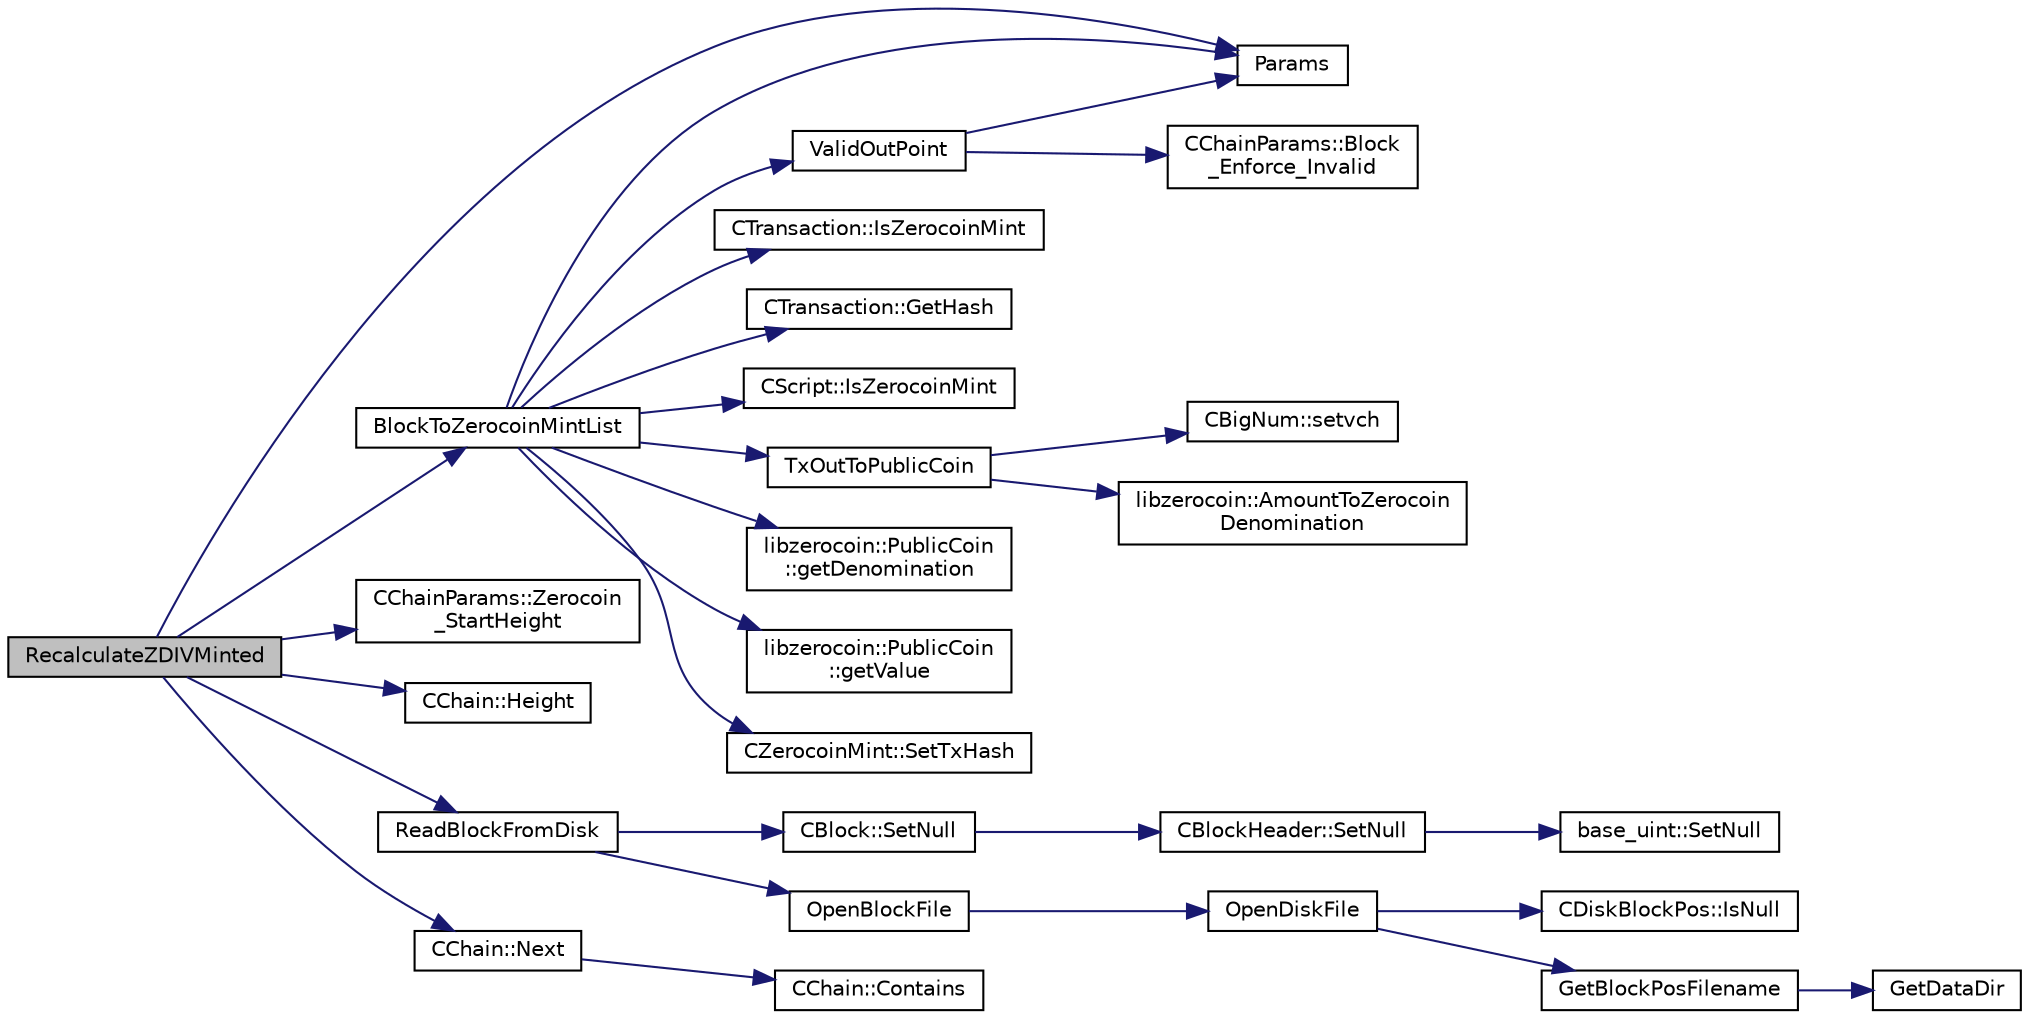 digraph "RecalculateZDIVMinted"
{
  edge [fontname="Helvetica",fontsize="10",labelfontname="Helvetica",labelfontsize="10"];
  node [fontname="Helvetica",fontsize="10",shape=record];
  rankdir="LR";
  Node1349 [label="RecalculateZDIVMinted",height=0.2,width=0.4,color="black", fillcolor="grey75", style="filled", fontcolor="black"];
  Node1349 -> Node1350 [color="midnightblue",fontsize="10",style="solid",fontname="Helvetica"];
  Node1350 [label="Params",height=0.2,width=0.4,color="black", fillcolor="white", style="filled",URL="$chainparams_8cpp.html#ace5c5b706d71a324a417dd2db394fd4a",tooltip="Return the currently selected parameters. "];
  Node1349 -> Node1351 [color="midnightblue",fontsize="10",style="solid",fontname="Helvetica"];
  Node1351 [label="CChainParams::Zerocoin\l_StartHeight",height=0.2,width=0.4,color="black", fillcolor="white", style="filled",URL="$class_c_chain_params.html#a5c3b62573db5b5a6cdaee67d608353e0"];
  Node1349 -> Node1352 [color="midnightblue",fontsize="10",style="solid",fontname="Helvetica"];
  Node1352 [label="CChain::Height",height=0.2,width=0.4,color="black", fillcolor="white", style="filled",URL="$class_c_chain.html#ad4758bc8872ce065a9579f77c3171d40",tooltip="Return the maximal height in the chain. "];
  Node1349 -> Node1353 [color="midnightblue",fontsize="10",style="solid",fontname="Helvetica"];
  Node1353 [label="ReadBlockFromDisk",height=0.2,width=0.4,color="black", fillcolor="white", style="filled",URL="$main_8cpp.html#a2dc350346749b7da7f4b40c114ee5147"];
  Node1353 -> Node1354 [color="midnightblue",fontsize="10",style="solid",fontname="Helvetica"];
  Node1354 [label="CBlock::SetNull",height=0.2,width=0.4,color="black", fillcolor="white", style="filled",URL="$class_c_block.html#a0410d7ba8d60679c4cf364b82ffffea5"];
  Node1354 -> Node1355 [color="midnightblue",fontsize="10",style="solid",fontname="Helvetica"];
  Node1355 [label="CBlockHeader::SetNull",height=0.2,width=0.4,color="black", fillcolor="white", style="filled",URL="$class_c_block_header.html#ae39c04a4357417d98954a51f53beb78a"];
  Node1355 -> Node1356 [color="midnightblue",fontsize="10",style="solid",fontname="Helvetica"];
  Node1356 [label="base_uint::SetNull",height=0.2,width=0.4,color="black", fillcolor="white", style="filled",URL="$classbase__uint.html#ab7f832a0d48a7da00296497c820ae775"];
  Node1353 -> Node1357 [color="midnightblue",fontsize="10",style="solid",fontname="Helvetica"];
  Node1357 [label="OpenBlockFile",height=0.2,width=0.4,color="black", fillcolor="white", style="filled",URL="$main_8cpp.html#a0d81388930a4ccb6a69b9abdd1ef5097",tooltip="Open a block file (blk?????.dat) "];
  Node1357 -> Node1358 [color="midnightblue",fontsize="10",style="solid",fontname="Helvetica"];
  Node1358 [label="OpenDiskFile",height=0.2,width=0.4,color="black", fillcolor="white", style="filled",URL="$main_8cpp.html#ab15fc61f1d9596ad0aca703ff2c74635"];
  Node1358 -> Node1359 [color="midnightblue",fontsize="10",style="solid",fontname="Helvetica"];
  Node1359 [label="CDiskBlockPos::IsNull",height=0.2,width=0.4,color="black", fillcolor="white", style="filled",URL="$struct_c_disk_block_pos.html#a7dd98fe3f5372d358df61db31899b0af"];
  Node1358 -> Node1360 [color="midnightblue",fontsize="10",style="solid",fontname="Helvetica"];
  Node1360 [label="GetBlockPosFilename",height=0.2,width=0.4,color="black", fillcolor="white", style="filled",URL="$main_8cpp.html#a2f26f074aac584c3398de1dcdac59de9",tooltip="Translation to a filesystem path. "];
  Node1360 -> Node1361 [color="midnightblue",fontsize="10",style="solid",fontname="Helvetica"];
  Node1361 [label="GetDataDir",height=0.2,width=0.4,color="black", fillcolor="white", style="filled",URL="$util_8cpp.html#ab83866a054745d4b30a3948a1b44beba"];
  Node1349 -> Node1362 [color="midnightblue",fontsize="10",style="solid",fontname="Helvetica"];
  Node1362 [label="BlockToZerocoinMintList",height=0.2,width=0.4,color="black", fillcolor="white", style="filled",URL="$main_8cpp.html#ac317d8f586a4d15e3a7e91debf18b646"];
  Node1362 -> Node1363 [color="midnightblue",fontsize="10",style="solid",fontname="Helvetica"];
  Node1363 [label="CTransaction::IsZerocoinMint",height=0.2,width=0.4,color="black", fillcolor="white", style="filled",URL="$class_c_transaction.html#ab91efb1c2312e6feeecfbbfff11abbb1"];
  Node1362 -> Node1364 [color="midnightblue",fontsize="10",style="solid",fontname="Helvetica"];
  Node1364 [label="ValidOutPoint",height=0.2,width=0.4,color="black", fillcolor="white", style="filled",URL="$main_8cpp.html#a1f3b001e1c5c988c6a14f6367cffb6a7"];
  Node1364 -> Node1350 [color="midnightblue",fontsize="10",style="solid",fontname="Helvetica"];
  Node1364 -> Node1365 [color="midnightblue",fontsize="10",style="solid",fontname="Helvetica"];
  Node1365 [label="CChainParams::Block\l_Enforce_Invalid",height=0.2,width=0.4,color="black", fillcolor="white", style="filled",URL="$class_c_chain_params.html#a273dbde532ea4c5cf57eea2150d1bea3"];
  Node1362 -> Node1366 [color="midnightblue",fontsize="10",style="solid",fontname="Helvetica"];
  Node1366 [label="CTransaction::GetHash",height=0.2,width=0.4,color="black", fillcolor="white", style="filled",URL="$class_c_transaction.html#a7efd1379de830341417c0bfa23a149aa"];
  Node1362 -> Node1367 [color="midnightblue",fontsize="10",style="solid",fontname="Helvetica"];
  Node1367 [label="CScript::IsZerocoinMint",height=0.2,width=0.4,color="black", fillcolor="white", style="filled",URL="$class_c_script.html#aadeaf93bd9c00abc9e20d082051adac8"];
  Node1362 -> Node1350 [color="midnightblue",fontsize="10",style="solid",fontname="Helvetica"];
  Node1362 -> Node1368 [color="midnightblue",fontsize="10",style="solid",fontname="Helvetica"];
  Node1368 [label="TxOutToPublicCoin",height=0.2,width=0.4,color="black", fillcolor="white", style="filled",URL="$main_8cpp.html#aac3e600e13586e9d4aa42571d6cd2637"];
  Node1368 -> Node1369 [color="midnightblue",fontsize="10",style="solid",fontname="Helvetica"];
  Node1369 [label="CBigNum::setvch",height=0.2,width=0.4,color="black", fillcolor="white", style="filled",URL="$class_c_big_num.html#aa9236c14e34519e9b173a9a4b80f5621"];
  Node1368 -> Node1370 [color="midnightblue",fontsize="10",style="solid",fontname="Helvetica"];
  Node1370 [label="libzerocoin::AmountToZerocoin\lDenomination",height=0.2,width=0.4,color="black", fillcolor="white", style="filled",URL="$namespacelibzerocoin.html#a134fac363d8467df4fbb539a880051ec"];
  Node1362 -> Node1371 [color="midnightblue",fontsize="10",style="solid",fontname="Helvetica"];
  Node1371 [label="libzerocoin::PublicCoin\l::getDenomination",height=0.2,width=0.4,color="black", fillcolor="white", style="filled",URL="$classlibzerocoin_1_1_public_coin.html#a150f84ac8998d73e223c74a311d48891"];
  Node1362 -> Node1372 [color="midnightblue",fontsize="10",style="solid",fontname="Helvetica"];
  Node1372 [label="libzerocoin::PublicCoin\l::getValue",height=0.2,width=0.4,color="black", fillcolor="white", style="filled",URL="$classlibzerocoin_1_1_public_coin.html#abf335a1f7458e510bf46a73611200b3b"];
  Node1362 -> Node1373 [color="midnightblue",fontsize="10",style="solid",fontname="Helvetica"];
  Node1373 [label="CZerocoinMint::SetTxHash",height=0.2,width=0.4,color="black", fillcolor="white", style="filled",URL="$class_c_zerocoin_mint.html#a3ede2b4a3e7c28311f332037af495e29"];
  Node1349 -> Node1374 [color="midnightblue",fontsize="10",style="solid",fontname="Helvetica"];
  Node1374 [label="CChain::Next",height=0.2,width=0.4,color="black", fillcolor="white", style="filled",URL="$class_c_chain.html#a3077e83c87e8a974765fa76a57fd040b",tooltip="Find the successor of a block in this chain, or NULL if the given index is not found or is the tip..."];
  Node1374 -> Node1375 [color="midnightblue",fontsize="10",style="solid",fontname="Helvetica"];
  Node1375 [label="CChain::Contains",height=0.2,width=0.4,color="black", fillcolor="white", style="filled",URL="$class_c_chain.html#af1786dc229c215dea7f727c11df2c8dc",tooltip="Efficiently check whether a block is present in this chain. "];
}
